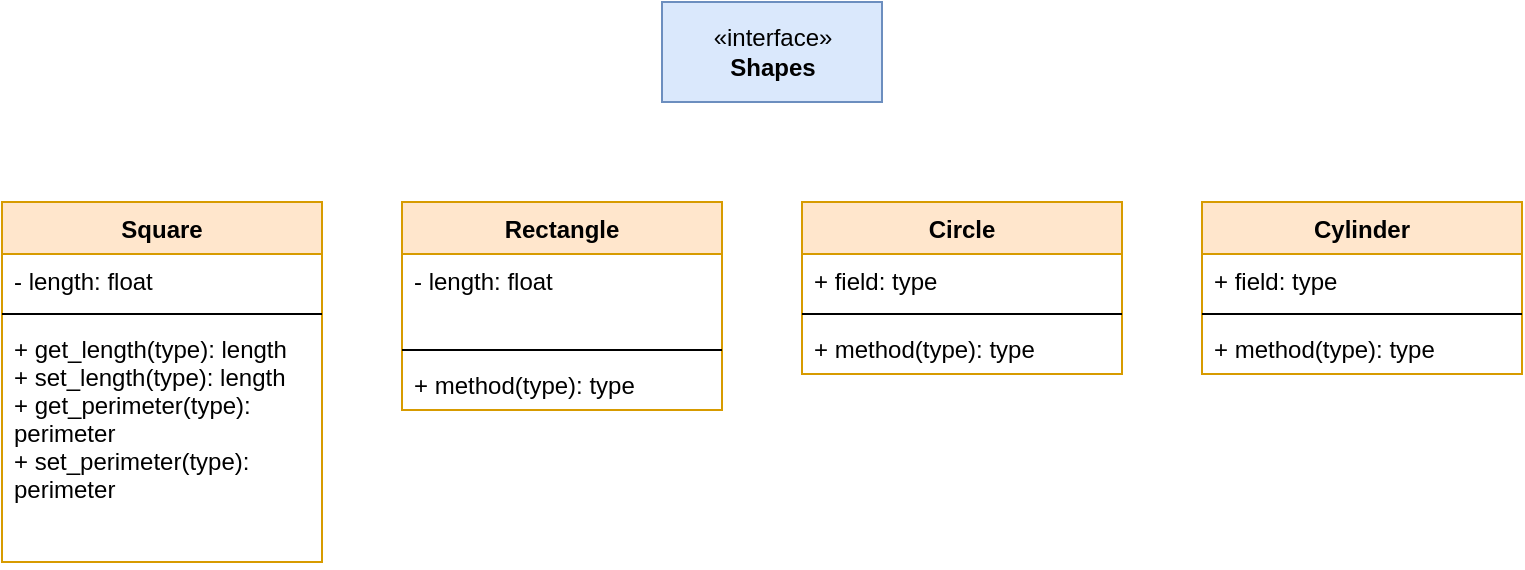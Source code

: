 <mxfile version="12.4.2" type="device" pages="1"><diagram id="TKHMrha6x4YR02H0pk7p" name="Page-1"><mxGraphModel dx="940" dy="619" grid="1" gridSize="10" guides="1" tooltips="1" connect="1" arrows="1" fold="1" page="1" pageScale="1" pageWidth="827" pageHeight="1169" math="0" shadow="0"><root><mxCell id="0"/><mxCell id="1" parent="0"/><mxCell id="NJxJbFO-giw_maTC6TIF-1" value="«interface»&lt;br&gt;&lt;b&gt;Shapes&lt;/b&gt;" style="html=1;fillColor=#dae8fc;strokeColor=#6c8ebf;" vertex="1" parent="1"><mxGeometry x="340" y="110" width="110" height="50" as="geometry"/></mxCell><mxCell id="NJxJbFO-giw_maTC6TIF-2" value="Square" style="swimlane;fontStyle=1;align=center;verticalAlign=top;childLayout=stackLayout;horizontal=1;startSize=26;horizontalStack=0;resizeParent=1;resizeParentMax=0;resizeLast=0;collapsible=1;marginBottom=0;fillColor=#ffe6cc;strokeColor=#d79b00;" vertex="1" parent="1"><mxGeometry x="10" y="210" width="160" height="180" as="geometry"/></mxCell><mxCell id="NJxJbFO-giw_maTC6TIF-3" value="- length: float" style="text;strokeColor=none;fillColor=none;align=left;verticalAlign=top;spacingLeft=4;spacingRight=4;overflow=hidden;rotatable=0;points=[[0,0.5],[1,0.5]];portConstraint=eastwest;" vertex="1" parent="NJxJbFO-giw_maTC6TIF-2"><mxGeometry y="26" width="160" height="26" as="geometry"/></mxCell><mxCell id="NJxJbFO-giw_maTC6TIF-4" value="" style="line;strokeWidth=1;fillColor=none;align=left;verticalAlign=middle;spacingTop=-1;spacingLeft=3;spacingRight=3;rotatable=0;labelPosition=right;points=[];portConstraint=eastwest;" vertex="1" parent="NJxJbFO-giw_maTC6TIF-2"><mxGeometry y="52" width="160" height="8" as="geometry"/></mxCell><mxCell id="NJxJbFO-giw_maTC6TIF-5" value="+ get_length(type): length&#10;+ set_length(type): length&#10;+ get_perimeter(type): &#10;perimeter&#10;+ set_perimeter(type):&#10;perimeter&#10;" style="text;strokeColor=none;fillColor=none;align=left;verticalAlign=top;spacingLeft=4;spacingRight=4;overflow=hidden;rotatable=0;points=[[0,0.5],[1,0.5]];portConstraint=eastwest;" vertex="1" parent="NJxJbFO-giw_maTC6TIF-2"><mxGeometry y="60" width="160" height="120" as="geometry"/></mxCell><mxCell id="NJxJbFO-giw_maTC6TIF-6" value="Rectangle" style="swimlane;fontStyle=1;align=center;verticalAlign=top;childLayout=stackLayout;horizontal=1;startSize=26;horizontalStack=0;resizeParent=1;resizeParentMax=0;resizeLast=0;collapsible=1;marginBottom=0;fillColor=#ffe6cc;strokeColor=#d79b00;" vertex="1" parent="1"><mxGeometry x="210" y="210" width="160" height="104" as="geometry"/></mxCell><mxCell id="NJxJbFO-giw_maTC6TIF-7" value="- length: float&#10;" style="text;strokeColor=none;fillColor=none;align=left;verticalAlign=top;spacingLeft=4;spacingRight=4;overflow=hidden;rotatable=0;points=[[0,0.5],[1,0.5]];portConstraint=eastwest;" vertex="1" parent="NJxJbFO-giw_maTC6TIF-6"><mxGeometry y="26" width="160" height="44" as="geometry"/></mxCell><mxCell id="NJxJbFO-giw_maTC6TIF-8" value="" style="line;strokeWidth=1;fillColor=none;align=left;verticalAlign=middle;spacingTop=-1;spacingLeft=3;spacingRight=3;rotatable=0;labelPosition=right;points=[];portConstraint=eastwest;" vertex="1" parent="NJxJbFO-giw_maTC6TIF-6"><mxGeometry y="70" width="160" height="8" as="geometry"/></mxCell><mxCell id="NJxJbFO-giw_maTC6TIF-9" value="+ method(type): type" style="text;strokeColor=none;fillColor=none;align=left;verticalAlign=top;spacingLeft=4;spacingRight=4;overflow=hidden;rotatable=0;points=[[0,0.5],[1,0.5]];portConstraint=eastwest;" vertex="1" parent="NJxJbFO-giw_maTC6TIF-6"><mxGeometry y="78" width="160" height="26" as="geometry"/></mxCell><mxCell id="NJxJbFO-giw_maTC6TIF-10" value="Circle" style="swimlane;fontStyle=1;align=center;verticalAlign=top;childLayout=stackLayout;horizontal=1;startSize=26;horizontalStack=0;resizeParent=1;resizeParentMax=0;resizeLast=0;collapsible=1;marginBottom=0;fillColor=#ffe6cc;strokeColor=#d79b00;" vertex="1" parent="1"><mxGeometry x="410" y="210" width="160" height="86" as="geometry"/></mxCell><mxCell id="NJxJbFO-giw_maTC6TIF-11" value="+ field: type" style="text;strokeColor=none;fillColor=none;align=left;verticalAlign=top;spacingLeft=4;spacingRight=4;overflow=hidden;rotatable=0;points=[[0,0.5],[1,0.5]];portConstraint=eastwest;" vertex="1" parent="NJxJbFO-giw_maTC6TIF-10"><mxGeometry y="26" width="160" height="26" as="geometry"/></mxCell><mxCell id="NJxJbFO-giw_maTC6TIF-12" value="" style="line;strokeWidth=1;fillColor=none;align=left;verticalAlign=middle;spacingTop=-1;spacingLeft=3;spacingRight=3;rotatable=0;labelPosition=right;points=[];portConstraint=eastwest;" vertex="1" parent="NJxJbFO-giw_maTC6TIF-10"><mxGeometry y="52" width="160" height="8" as="geometry"/></mxCell><mxCell id="NJxJbFO-giw_maTC6TIF-13" value="+ method(type): type" style="text;strokeColor=none;fillColor=none;align=left;verticalAlign=top;spacingLeft=4;spacingRight=4;overflow=hidden;rotatable=0;points=[[0,0.5],[1,0.5]];portConstraint=eastwest;" vertex="1" parent="NJxJbFO-giw_maTC6TIF-10"><mxGeometry y="60" width="160" height="26" as="geometry"/></mxCell><mxCell id="NJxJbFO-giw_maTC6TIF-18" value="Cylinder" style="swimlane;fontStyle=1;align=center;verticalAlign=top;childLayout=stackLayout;horizontal=1;startSize=26;horizontalStack=0;resizeParent=1;resizeParentMax=0;resizeLast=0;collapsible=1;marginBottom=0;fillColor=#ffe6cc;strokeColor=#d79b00;" vertex="1" parent="1"><mxGeometry x="610" y="210" width="160" height="86" as="geometry"/></mxCell><mxCell id="NJxJbFO-giw_maTC6TIF-19" value="+ field: type" style="text;strokeColor=none;fillColor=none;align=left;verticalAlign=top;spacingLeft=4;spacingRight=4;overflow=hidden;rotatable=0;points=[[0,0.5],[1,0.5]];portConstraint=eastwest;" vertex="1" parent="NJxJbFO-giw_maTC6TIF-18"><mxGeometry y="26" width="160" height="26" as="geometry"/></mxCell><mxCell id="NJxJbFO-giw_maTC6TIF-20" value="" style="line;strokeWidth=1;fillColor=none;align=left;verticalAlign=middle;spacingTop=-1;spacingLeft=3;spacingRight=3;rotatable=0;labelPosition=right;points=[];portConstraint=eastwest;" vertex="1" parent="NJxJbFO-giw_maTC6TIF-18"><mxGeometry y="52" width="160" height="8" as="geometry"/></mxCell><mxCell id="NJxJbFO-giw_maTC6TIF-21" value="+ method(type): type" style="text;strokeColor=none;fillColor=none;align=left;verticalAlign=top;spacingLeft=4;spacingRight=4;overflow=hidden;rotatable=0;points=[[0,0.5],[1,0.5]];portConstraint=eastwest;" vertex="1" parent="NJxJbFO-giw_maTC6TIF-18"><mxGeometry y="60" width="160" height="26" as="geometry"/></mxCell></root></mxGraphModel></diagram></mxfile>
